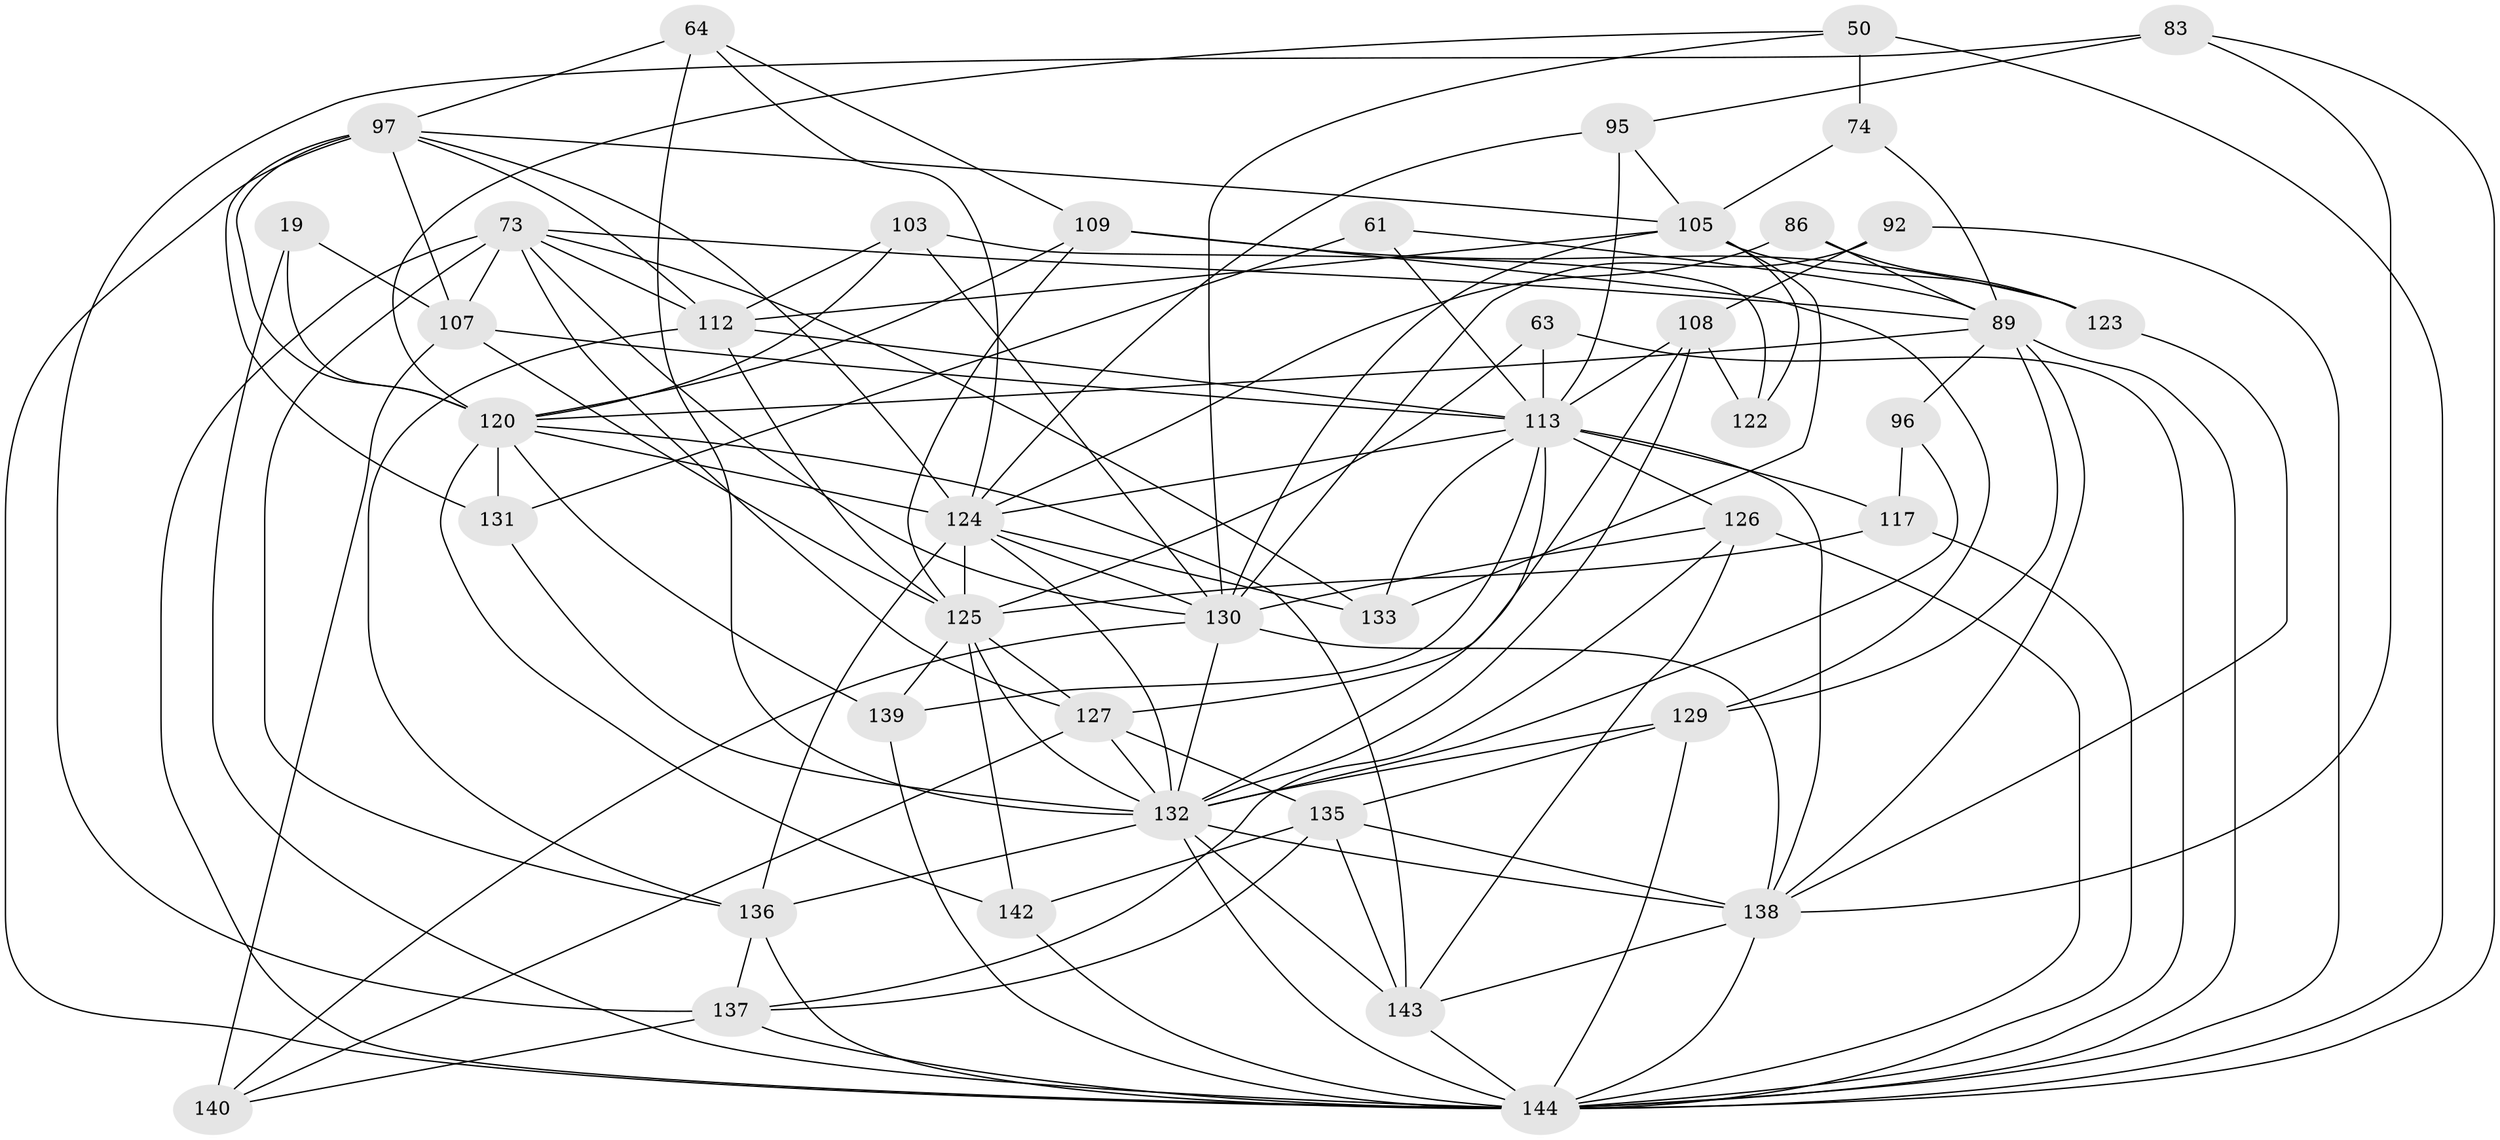 // original degree distribution, {4: 1.0}
// Generated by graph-tools (version 1.1) at 2025/01/03/04/25 22:01:42]
// undirected, 43 vertices, 132 edges
graph export_dot {
graph [start="1"]
  node [color=gray90,style=filled];
  19;
  50 [super="+4"];
  61;
  63;
  64 [super="+18"];
  73 [super="+3+46+56+40"];
  74;
  83 [super="+66"];
  86;
  89 [super="+7+30+11+22"];
  92;
  95 [super="+78"];
  96 [super="+47"];
  97 [super="+21+79+25"];
  103;
  105 [super="+17+65"];
  107 [super="+6+94"];
  108 [super="+93"];
  109 [super="+99"];
  112 [super="+84+104"];
  113 [super="+27+69+33+106"];
  117 [super="+116"];
  120 [super="+38+45+100"];
  122;
  123;
  124 [super="+88"];
  125 [super="+98+102+110"];
  126 [super="+68"];
  127 [super="+42"];
  129 [super="+32"];
  130 [super="+82+115"];
  131 [super="+49"];
  132 [super="+80+128"];
  133;
  135 [super="+41"];
  136 [super="+111"];
  137 [super="+2+35+62"];
  138 [super="+10+43+53+101+87"];
  139;
  140 [super="+34"];
  142 [super="+119"];
  143 [super="+141"];
  144 [super="+28+114+121+134+118"];
  19 -- 107 [weight=2];
  19 -- 144;
  19 -- 120;
  50 -- 74 [weight=2];
  50 -- 144 [weight=2];
  50 -- 130;
  50 -- 120;
  61 -- 131 [weight=2];
  61 -- 89;
  61 -- 113;
  63 -- 125;
  63 -- 144 [weight=2];
  63 -- 113;
  64 -- 97;
  64 -- 109 [weight=2];
  64 -- 132 [weight=2];
  64 -- 124;
  73 -- 89 [weight=2];
  73 -- 133;
  73 -- 127;
  73 -- 107;
  73 -- 144 [weight=4];
  73 -- 130 [weight=3];
  73 -- 112;
  73 -- 136;
  74 -- 89;
  74 -- 105;
  83 -- 137 [weight=2];
  83 -- 138 [weight=2];
  83 -- 144;
  83 -- 95;
  86 -- 123;
  86 -- 89;
  86 -- 124 [weight=2];
  89 -- 129 [weight=2];
  89 -- 96;
  89 -- 138;
  89 -- 120 [weight=2];
  89 -- 144;
  92 -- 108;
  92 -- 144;
  92 -- 130 [weight=2];
  95 -- 113 [weight=3];
  95 -- 105;
  95 -- 124;
  96 -- 117 [weight=4];
  96 -- 132;
  97 -- 131 [weight=2];
  97 -- 112;
  97 -- 105;
  97 -- 107 [weight=2];
  97 -- 144;
  97 -- 120;
  97 -- 124;
  103 -- 122;
  103 -- 130;
  103 -- 112;
  103 -- 120;
  105 -- 123;
  105 -- 122;
  105 -- 133;
  105 -- 130 [weight=2];
  105 -- 112 [weight=2];
  107 -- 140;
  107 -- 113;
  107 -- 125;
  108 -- 122 [weight=2];
  108 -- 127;
  108 -- 113;
  108 -- 132;
  109 -- 123;
  109 -- 129;
  109 -- 120;
  109 -- 125;
  112 -- 113;
  112 -- 136;
  112 -- 125;
  113 -- 132 [weight=2];
  113 -- 117;
  113 -- 133;
  113 -- 138 [weight=2];
  113 -- 139;
  113 -- 124;
  113 -- 126 [weight=2];
  117 -- 144 [weight=2];
  117 -- 125;
  120 -- 131;
  120 -- 142 [weight=2];
  120 -- 139;
  120 -- 143 [weight=2];
  120 -- 124;
  123 -- 138;
  124 -- 130 [weight=2];
  124 -- 132 [weight=2];
  124 -- 133;
  124 -- 125;
  124 -- 136;
  125 -- 139;
  125 -- 127;
  125 -- 132;
  125 -- 142;
  126 -- 137;
  126 -- 130;
  126 -- 144;
  126 -- 143;
  127 -- 135 [weight=2];
  127 -- 132 [weight=4];
  127 -- 140;
  129 -- 135;
  129 -- 144 [weight=2];
  129 -- 132 [weight=2];
  130 -- 132 [weight=3];
  130 -- 138;
  130 -- 140 [weight=2];
  131 -- 132;
  132 -- 136;
  132 -- 138;
  132 -- 143;
  132 -- 144 [weight=2];
  135 -- 138;
  135 -- 142;
  135 -- 137;
  135 -- 143 [weight=2];
  136 -- 144;
  136 -- 137;
  137 -- 140 [weight=2];
  137 -- 144 [weight=3];
  138 -- 144 [weight=4];
  138 -- 143;
  139 -- 144;
  142 -- 144 [weight=2];
  143 -- 144;
}
